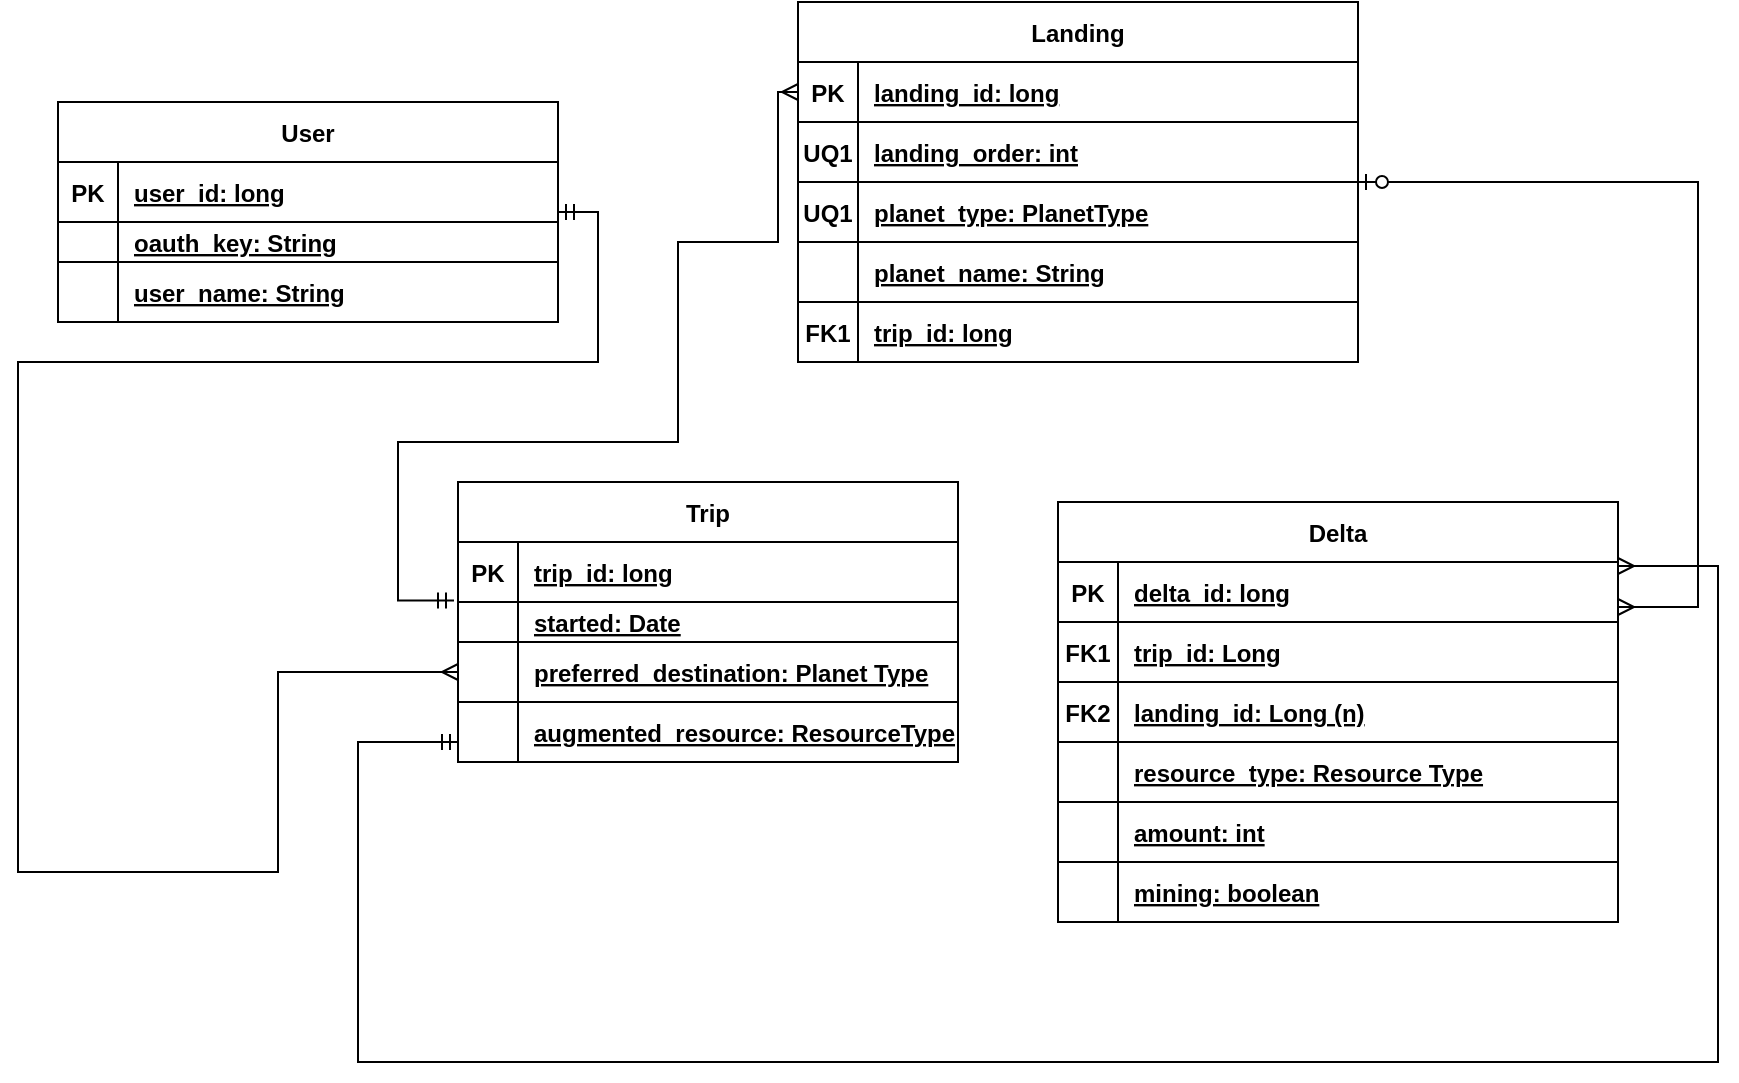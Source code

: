 <mxfile version="14.6.13" type="device"><diagram id="R2lEEEUBdFMjLlhIrx00" name="Page-1"><mxGraphModel dx="1696" dy="967" grid="1" gridSize="10" guides="1" tooltips="1" connect="1" arrows="1" fold="1" page="1" pageScale="1" pageWidth="850" pageHeight="1100" math="0" shadow="0" extFonts="Permanent Marker^https://fonts.googleapis.com/css?family=Permanent+Marker"><root><mxCell id="0"/><mxCell id="1" parent="0"/><mxCell id="A90p4dcA6bBWUjhJcYbO-23" value="Trip" style="shape=table;startSize=30;container=1;collapsible=1;childLayout=tableLayout;fixedRows=1;rowLines=0;fontStyle=1;align=center;resizeLast=1;" parent="1" vertex="1"><mxGeometry x="250" y="360" width="250" height="140" as="geometry"/></mxCell><mxCell id="A90p4dcA6bBWUjhJcYbO-24" value="" style="shape=partialRectangle;collapsible=0;dropTarget=0;pointerEvents=0;fillColor=none;points=[[0,0.5],[1,0.5]];portConstraint=eastwest;top=0;left=0;right=0;bottom=1;" parent="A90p4dcA6bBWUjhJcYbO-23" vertex="1"><mxGeometry y="30" width="250" height="30" as="geometry"/></mxCell><mxCell id="A90p4dcA6bBWUjhJcYbO-25" value="PK" style="shape=partialRectangle;overflow=hidden;connectable=0;fillColor=none;top=0;left=0;bottom=0;right=0;fontStyle=1;" parent="A90p4dcA6bBWUjhJcYbO-24" vertex="1"><mxGeometry width="30" height="30" as="geometry"/></mxCell><mxCell id="A90p4dcA6bBWUjhJcYbO-26" value="trip_id: long" style="shape=partialRectangle;overflow=hidden;connectable=0;fillColor=none;top=0;left=0;bottom=0;right=0;align=left;spacingLeft=6;fontStyle=5;" parent="A90p4dcA6bBWUjhJcYbO-24" vertex="1"><mxGeometry x="30" width="220" height="30" as="geometry"/></mxCell><mxCell id="A90p4dcA6bBWUjhJcYbO-39" value="" style="shape=partialRectangle;collapsible=0;dropTarget=0;pointerEvents=0;fillColor=none;points=[[0,0.5],[1,0.5]];portConstraint=eastwest;top=0;left=0;right=0;bottom=1;" parent="A90p4dcA6bBWUjhJcYbO-23" vertex="1"><mxGeometry y="60" width="250" height="20" as="geometry"/></mxCell><mxCell id="A90p4dcA6bBWUjhJcYbO-40" value="" style="shape=partialRectangle;overflow=hidden;connectable=0;fillColor=none;top=0;left=0;bottom=0;right=0;fontStyle=1;" parent="A90p4dcA6bBWUjhJcYbO-39" vertex="1"><mxGeometry width="30" height="20" as="geometry"/></mxCell><mxCell id="A90p4dcA6bBWUjhJcYbO-41" value="started: Date" style="shape=partialRectangle;overflow=hidden;connectable=0;fillColor=none;top=0;left=0;bottom=0;right=0;align=left;spacingLeft=6;fontStyle=5;" parent="A90p4dcA6bBWUjhJcYbO-39" vertex="1"><mxGeometry x="30" width="220" height="20" as="geometry"/></mxCell><mxCell id="A90p4dcA6bBWUjhJcYbO-207" value="" style="shape=partialRectangle;collapsible=0;dropTarget=0;pointerEvents=0;fillColor=none;points=[[0,0.5],[1,0.5]];portConstraint=eastwest;top=0;left=0;right=0;bottom=1;" parent="A90p4dcA6bBWUjhJcYbO-23" vertex="1"><mxGeometry y="80" width="250" height="30" as="geometry"/></mxCell><mxCell id="A90p4dcA6bBWUjhJcYbO-208" value="" style="shape=partialRectangle;overflow=hidden;connectable=0;fillColor=none;top=0;left=0;bottom=0;right=0;fontStyle=1;" parent="A90p4dcA6bBWUjhJcYbO-207" vertex="1"><mxGeometry width="30" height="30" as="geometry"/></mxCell><mxCell id="A90p4dcA6bBWUjhJcYbO-209" value="preferred_destination: Planet Type" style="shape=partialRectangle;overflow=hidden;connectable=0;fillColor=none;top=0;left=0;bottom=0;right=0;align=left;spacingLeft=6;fontStyle=5;" parent="A90p4dcA6bBWUjhJcYbO-207" vertex="1"><mxGeometry x="30" width="220" height="30" as="geometry"/></mxCell><mxCell id="A90p4dcA6bBWUjhJcYbO-104" value="" style="shape=partialRectangle;collapsible=0;dropTarget=0;pointerEvents=0;fillColor=none;points=[[0,0.5],[1,0.5]];portConstraint=eastwest;top=0;left=0;right=0;bottom=1;" parent="A90p4dcA6bBWUjhJcYbO-23" vertex="1"><mxGeometry y="110" width="250" height="30" as="geometry"/></mxCell><mxCell id="A90p4dcA6bBWUjhJcYbO-105" value="" style="shape=partialRectangle;overflow=hidden;connectable=0;fillColor=none;top=0;left=0;bottom=0;right=0;fontStyle=1;" parent="A90p4dcA6bBWUjhJcYbO-104" vertex="1"><mxGeometry width="30" height="30" as="geometry"/></mxCell><mxCell id="A90p4dcA6bBWUjhJcYbO-106" value="augmented_resource: ResourceType" style="shape=partialRectangle;overflow=hidden;connectable=0;fillColor=none;top=0;left=0;bottom=0;right=0;align=left;spacingLeft=6;fontStyle=5;" parent="A90p4dcA6bBWUjhJcYbO-104" vertex="1"><mxGeometry x="30" width="220" height="30" as="geometry"/></mxCell><mxCell id="A90p4dcA6bBWUjhJcYbO-79" value="Delta" style="shape=table;startSize=30;container=1;collapsible=1;childLayout=tableLayout;fixedRows=1;rowLines=0;fontStyle=1;align=center;resizeLast=1;" parent="1" vertex="1"><mxGeometry x="550" y="370" width="280" height="210" as="geometry"/></mxCell><mxCell id="A90p4dcA6bBWUjhJcYbO-80" value="" style="shape=partialRectangle;collapsible=0;dropTarget=0;pointerEvents=0;fillColor=none;points=[[0,0.5],[1,0.5]];portConstraint=eastwest;top=0;left=0;right=0;bottom=1;" parent="A90p4dcA6bBWUjhJcYbO-79" vertex="1"><mxGeometry y="30" width="280" height="30" as="geometry"/></mxCell><mxCell id="A90p4dcA6bBWUjhJcYbO-81" value="PK" style="shape=partialRectangle;overflow=hidden;connectable=0;fillColor=none;top=0;left=0;bottom=0;right=0;fontStyle=1;" parent="A90p4dcA6bBWUjhJcYbO-80" vertex="1"><mxGeometry width="30" height="30" as="geometry"/></mxCell><mxCell id="A90p4dcA6bBWUjhJcYbO-82" value="delta_id: long" style="shape=partialRectangle;overflow=hidden;connectable=0;fillColor=none;top=0;left=0;bottom=0;right=0;align=left;spacingLeft=6;fontStyle=5;" parent="A90p4dcA6bBWUjhJcYbO-80" vertex="1"><mxGeometry x="30" width="250" height="30" as="geometry"/></mxCell><mxCell id="A90p4dcA6bBWUjhJcYbO-83" value="" style="shape=partialRectangle;collapsible=0;dropTarget=0;pointerEvents=0;fillColor=none;points=[[0,0.5],[1,0.5]];portConstraint=eastwest;top=0;left=0;right=0;bottom=1;" parent="A90p4dcA6bBWUjhJcYbO-79" vertex="1"><mxGeometry y="60" width="280" height="30" as="geometry"/></mxCell><mxCell id="A90p4dcA6bBWUjhJcYbO-84" value="FK1" style="shape=partialRectangle;overflow=hidden;connectable=0;fillColor=none;top=0;left=0;bottom=0;right=0;fontStyle=1;" parent="A90p4dcA6bBWUjhJcYbO-83" vertex="1"><mxGeometry width="30" height="30" as="geometry"/></mxCell><mxCell id="A90p4dcA6bBWUjhJcYbO-85" value="trip_id: Long" style="shape=partialRectangle;overflow=hidden;connectable=0;fillColor=none;top=0;left=0;bottom=0;right=0;align=left;spacingLeft=6;fontStyle=5;" parent="A90p4dcA6bBWUjhJcYbO-83" vertex="1"><mxGeometry x="30" width="250" height="30" as="geometry"/></mxCell><mxCell id="A90p4dcA6bBWUjhJcYbO-86" value="" style="shape=partialRectangle;collapsible=0;dropTarget=0;pointerEvents=0;fillColor=none;points=[[0,0.5],[1,0.5]];portConstraint=eastwest;top=0;left=0;right=0;bottom=1;" parent="A90p4dcA6bBWUjhJcYbO-79" vertex="1"><mxGeometry y="90" width="280" height="30" as="geometry"/></mxCell><mxCell id="A90p4dcA6bBWUjhJcYbO-87" value="" style="shape=partialRectangle;overflow=hidden;connectable=0;fillColor=none;top=0;left=0;bottom=0;right=0;fontStyle=1;" parent="A90p4dcA6bBWUjhJcYbO-86" vertex="1"><mxGeometry width="30" height="30" as="geometry"/></mxCell><mxCell id="A90p4dcA6bBWUjhJcYbO-88" value="landing_id: Long (n)" style="shape=partialRectangle;overflow=hidden;connectable=0;fillColor=none;top=0;left=0;bottom=0;right=0;align=left;spacingLeft=6;fontStyle=5;" parent="A90p4dcA6bBWUjhJcYbO-86" vertex="1"><mxGeometry x="30" width="250" height="30" as="geometry"/></mxCell><mxCell id="A90p4dcA6bBWUjhJcYbO-95" value="" style="shape=partialRectangle;collapsible=0;dropTarget=0;pointerEvents=0;fillColor=none;points=[[0,0.5],[1,0.5]];portConstraint=eastwest;top=0;left=0;right=0;bottom=1;" parent="A90p4dcA6bBWUjhJcYbO-79" vertex="1"><mxGeometry y="120" width="280" height="30" as="geometry"/></mxCell><mxCell id="A90p4dcA6bBWUjhJcYbO-96" value="" style="shape=partialRectangle;overflow=hidden;connectable=0;fillColor=none;top=0;left=0;bottom=0;right=0;fontStyle=1;" parent="A90p4dcA6bBWUjhJcYbO-95" vertex="1"><mxGeometry width="30" height="30" as="geometry"/></mxCell><mxCell id="A90p4dcA6bBWUjhJcYbO-97" value="resource_type: Resource Type" style="shape=partialRectangle;overflow=hidden;connectable=0;fillColor=none;top=0;left=0;bottom=0;right=0;align=left;spacingLeft=6;fontStyle=5;" parent="A90p4dcA6bBWUjhJcYbO-95" vertex="1"><mxGeometry x="30" width="250" height="30" as="geometry"/></mxCell><mxCell id="A90p4dcA6bBWUjhJcYbO-110" value="" style="shape=partialRectangle;collapsible=0;dropTarget=0;pointerEvents=0;fillColor=none;points=[[0,0.5],[1,0.5]];portConstraint=eastwest;top=0;left=0;right=0;bottom=1;" parent="A90p4dcA6bBWUjhJcYbO-79" vertex="1"><mxGeometry y="150" width="280" height="30" as="geometry"/></mxCell><mxCell id="A90p4dcA6bBWUjhJcYbO-111" value="" style="shape=partialRectangle;overflow=hidden;connectable=0;fillColor=none;top=0;left=0;bottom=0;right=0;fontStyle=1;" parent="A90p4dcA6bBWUjhJcYbO-110" vertex="1"><mxGeometry width="30" height="30" as="geometry"/></mxCell><mxCell id="A90p4dcA6bBWUjhJcYbO-112" value="amount: int" style="shape=partialRectangle;overflow=hidden;connectable=0;fillColor=none;top=0;left=0;bottom=0;right=0;align=left;spacingLeft=6;fontStyle=5;" parent="A90p4dcA6bBWUjhJcYbO-110" vertex="1"><mxGeometry x="30" width="250" height="30" as="geometry"/></mxCell><mxCell id="A90p4dcA6bBWUjhJcYbO-113" value="" style="shape=partialRectangle;collapsible=0;dropTarget=0;pointerEvents=0;fillColor=none;points=[[0,0.5],[1,0.5]];portConstraint=eastwest;top=0;left=0;right=0;bottom=1;" parent="A90p4dcA6bBWUjhJcYbO-79" vertex="1"><mxGeometry y="180" width="280" height="30" as="geometry"/></mxCell><mxCell id="A90p4dcA6bBWUjhJcYbO-114" value="" style="shape=partialRectangle;overflow=hidden;connectable=0;fillColor=none;top=0;left=0;bottom=0;right=0;fontStyle=1;" parent="A90p4dcA6bBWUjhJcYbO-113" vertex="1"><mxGeometry width="30" height="30" as="geometry"/></mxCell><mxCell id="A90p4dcA6bBWUjhJcYbO-115" value="mining: boolean" style="shape=partialRectangle;overflow=hidden;connectable=0;fillColor=none;top=0;left=0;bottom=0;right=0;align=left;spacingLeft=6;fontStyle=5;" parent="A90p4dcA6bBWUjhJcYbO-113" vertex="1"><mxGeometry x="30" width="250" height="30" as="geometry"/></mxCell><mxCell id="A90p4dcA6bBWUjhJcYbO-124" value="" style="edgeStyle=orthogonalEdgeStyle;endArrow=ERmandOne;startArrow=ERmany;endFill=0;startFill=0;rounded=0;elbow=vertical;exitX=0;exitY=0.25;exitDx=0;exitDy=0;entryX=-0.008;entryY=-0.035;entryDx=0;entryDy=0;entryPerimeter=0;" parent="1" source="2U25d8eRFHHF7-_0ozaY-12" target="A90p4dcA6bBWUjhJcYbO-39" edge="1"><mxGeometry width="100" height="100" relative="1" as="geometry"><mxPoint x="701" y="180.99" as="sourcePoint"/><mxPoint x="180" y="420" as="targetPoint"/><Array as="points"><mxPoint x="410" y="165"/><mxPoint x="410" y="240"/><mxPoint x="360" y="240"/><mxPoint x="360" y="340"/><mxPoint x="220" y="340"/><mxPoint x="220" y="419"/></Array></mxGeometry></mxCell><mxCell id="A90p4dcA6bBWUjhJcYbO-125" value="" style="edgeStyle=orthogonalEdgeStyle;endArrow=ERmandOne;startArrow=ERmany;endFill=0;startFill=0;rounded=0;elbow=vertical;exitX=0;exitY=0.5;exitDx=0;exitDy=0;entryX=1;entryY=0.5;entryDx=0;entryDy=0;" parent="1" source="A90p4dcA6bBWUjhJcYbO-207" target="2U25d8eRFHHF7-_0ozaY-32" edge="1"><mxGeometry width="100" height="100" relative="1" as="geometry"><mxPoint x="860" y="390" as="sourcePoint"/><mxPoint x="320" y="140" as="targetPoint"/><Array as="points"><mxPoint x="160" y="455"/><mxPoint x="160" y="555"/><mxPoint x="30" y="555"/><mxPoint x="30" y="300"/><mxPoint x="320" y="300"/><mxPoint x="320" y="225"/></Array></mxGeometry></mxCell><mxCell id="A90p4dcA6bBWUjhJcYbO-126" value="" style="edgeStyle=orthogonalEdgeStyle;endArrow=ERzeroToOne;startArrow=ERmany;endFill=1;startFill=0;rounded=0;elbow=vertical;exitX=1;exitY=0.25;exitDx=0;exitDy=0;entryX=1;entryY=0;entryDx=0;entryDy=0;entryPerimeter=0;" parent="1" source="A90p4dcA6bBWUjhJcYbO-79" edge="1"><mxGeometry width="100" height="100" relative="1" as="geometry"><mxPoint x="840" y="425" as="sourcePoint"/><mxPoint x="700" y="210" as="targetPoint"/><Array as="points"><mxPoint x="870" y="423"/><mxPoint x="870" y="210"/></Array></mxGeometry></mxCell><mxCell id="2U25d8eRFHHF7-_0ozaY-12" value="Landing" style="shape=table;startSize=30;container=1;collapsible=1;childLayout=tableLayout;fixedRows=1;rowLines=0;fontStyle=1;align=center;resizeLast=1;" vertex="1" parent="1"><mxGeometry x="420" y="120" width="280" height="180" as="geometry"/></mxCell><mxCell id="2U25d8eRFHHF7-_0ozaY-13" value="" style="shape=partialRectangle;collapsible=0;dropTarget=0;pointerEvents=0;fillColor=none;points=[[0,0.5],[1,0.5]];portConstraint=eastwest;top=0;left=0;right=0;bottom=1;" vertex="1" parent="2U25d8eRFHHF7-_0ozaY-12"><mxGeometry y="30" width="280" height="30" as="geometry"/></mxCell><mxCell id="2U25d8eRFHHF7-_0ozaY-14" value="PK" style="shape=partialRectangle;overflow=hidden;connectable=0;fillColor=none;top=0;left=0;bottom=0;right=0;fontStyle=1;" vertex="1" parent="2U25d8eRFHHF7-_0ozaY-13"><mxGeometry width="30" height="30" as="geometry"/></mxCell><mxCell id="2U25d8eRFHHF7-_0ozaY-15" value="landing_id: long" style="shape=partialRectangle;overflow=hidden;connectable=0;fillColor=none;top=0;left=0;bottom=0;right=0;align=left;spacingLeft=6;fontStyle=5;" vertex="1" parent="2U25d8eRFHHF7-_0ozaY-13"><mxGeometry x="30" width="250" height="30" as="geometry"/></mxCell><mxCell id="2U25d8eRFHHF7-_0ozaY-16" value="" style="shape=partialRectangle;collapsible=0;dropTarget=0;pointerEvents=0;fillColor=none;points=[[0,0.5],[1,0.5]];portConstraint=eastwest;top=0;left=0;right=0;bottom=1;" vertex="1" parent="2U25d8eRFHHF7-_0ozaY-12"><mxGeometry y="60" width="280" height="30" as="geometry"/></mxCell><mxCell id="2U25d8eRFHHF7-_0ozaY-17" value="" style="shape=partialRectangle;overflow=hidden;connectable=0;fillColor=none;top=0;left=0;bottom=0;right=0;fontStyle=1;" vertex="1" parent="2U25d8eRFHHF7-_0ozaY-16"><mxGeometry width="30" height="30" as="geometry"/></mxCell><mxCell id="2U25d8eRFHHF7-_0ozaY-18" value="landing_order: int" style="shape=partialRectangle;overflow=hidden;connectable=0;fillColor=none;top=0;left=0;bottom=0;right=0;align=left;spacingLeft=6;fontStyle=5;" vertex="1" parent="2U25d8eRFHHF7-_0ozaY-16"><mxGeometry x="30" width="250" height="30" as="geometry"/></mxCell><mxCell id="2U25d8eRFHHF7-_0ozaY-19" value="" style="shape=partialRectangle;collapsible=0;dropTarget=0;pointerEvents=0;fillColor=none;points=[[0,0.5],[1,0.5]];portConstraint=eastwest;top=0;left=0;right=0;bottom=1;" vertex="1" parent="2U25d8eRFHHF7-_0ozaY-12"><mxGeometry y="90" width="280" height="30" as="geometry"/></mxCell><mxCell id="2U25d8eRFHHF7-_0ozaY-20" value="" style="shape=partialRectangle;overflow=hidden;connectable=0;fillColor=none;top=0;left=0;bottom=0;right=0;fontStyle=1;" vertex="1" parent="2U25d8eRFHHF7-_0ozaY-19"><mxGeometry width="30" height="30" as="geometry"/></mxCell><mxCell id="2U25d8eRFHHF7-_0ozaY-21" value="planet_type: PlanetType" style="shape=partialRectangle;overflow=hidden;connectable=0;fillColor=none;top=0;left=0;bottom=0;right=0;align=left;spacingLeft=6;fontStyle=5;" vertex="1" parent="2U25d8eRFHHF7-_0ozaY-19"><mxGeometry x="30" width="250" height="30" as="geometry"/></mxCell><mxCell id="2U25d8eRFHHF7-_0ozaY-22" value="" style="shape=partialRectangle;collapsible=0;dropTarget=0;pointerEvents=0;fillColor=none;points=[[0,0.5],[1,0.5]];portConstraint=eastwest;top=0;left=0;right=0;bottom=1;" vertex="1" parent="2U25d8eRFHHF7-_0ozaY-12"><mxGeometry y="120" width="280" height="30" as="geometry"/></mxCell><mxCell id="2U25d8eRFHHF7-_0ozaY-23" value="" style="shape=partialRectangle;overflow=hidden;connectable=0;fillColor=none;top=0;left=0;bottom=0;right=0;fontStyle=1;" vertex="1" parent="2U25d8eRFHHF7-_0ozaY-22"><mxGeometry width="30" height="30" as="geometry"/></mxCell><mxCell id="2U25d8eRFHHF7-_0ozaY-24" value="planet_name: String" style="shape=partialRectangle;overflow=hidden;connectable=0;fillColor=none;top=0;left=0;bottom=0;right=0;align=left;spacingLeft=6;fontStyle=5;" vertex="1" parent="2U25d8eRFHHF7-_0ozaY-22"><mxGeometry x="30" width="250" height="30" as="geometry"/></mxCell><mxCell id="2U25d8eRFHHF7-_0ozaY-25" value="" style="shape=partialRectangle;collapsible=0;dropTarget=0;pointerEvents=0;fillColor=none;points=[[0,0.5],[1,0.5]];portConstraint=eastwest;top=0;left=0;right=0;bottom=1;" vertex="1" parent="2U25d8eRFHHF7-_0ozaY-12"><mxGeometry y="150" width="280" height="30" as="geometry"/></mxCell><mxCell id="2U25d8eRFHHF7-_0ozaY-26" value="" style="shape=partialRectangle;overflow=hidden;connectable=0;fillColor=none;top=0;left=0;bottom=0;right=0;fontStyle=1;" vertex="1" parent="2U25d8eRFHHF7-_0ozaY-25"><mxGeometry width="30" height="30" as="geometry"/></mxCell><mxCell id="2U25d8eRFHHF7-_0ozaY-27" value="trip_id: long" style="shape=partialRectangle;overflow=hidden;connectable=0;fillColor=none;top=0;left=0;bottom=0;right=0;align=left;spacingLeft=6;fontStyle=5;" vertex="1" parent="2U25d8eRFHHF7-_0ozaY-25"><mxGeometry x="30" width="250" height="30" as="geometry"/></mxCell><mxCell id="2U25d8eRFHHF7-_0ozaY-31" value="FK1" style="shape=partialRectangle;overflow=hidden;connectable=0;fillColor=none;top=0;left=0;bottom=0;right=0;fontStyle=1;" vertex="1" parent="1"><mxGeometry x="420" y="270" width="30" height="30" as="geometry"/></mxCell><mxCell id="2U25d8eRFHHF7-_0ozaY-32" value="User" style="shape=table;startSize=30;container=1;collapsible=1;childLayout=tableLayout;fixedRows=1;rowLines=0;fontStyle=1;align=center;resizeLast=1;" vertex="1" parent="1"><mxGeometry x="50" y="170" width="250" height="110" as="geometry"/></mxCell><mxCell id="2U25d8eRFHHF7-_0ozaY-33" value="" style="shape=partialRectangle;collapsible=0;dropTarget=0;pointerEvents=0;fillColor=none;points=[[0,0.5],[1,0.5]];portConstraint=eastwest;top=0;left=0;right=0;bottom=1;" vertex="1" parent="2U25d8eRFHHF7-_0ozaY-32"><mxGeometry y="30" width="250" height="30" as="geometry"/></mxCell><mxCell id="2U25d8eRFHHF7-_0ozaY-34" value="PK" style="shape=partialRectangle;overflow=hidden;connectable=0;fillColor=none;top=0;left=0;bottom=0;right=0;fontStyle=1;" vertex="1" parent="2U25d8eRFHHF7-_0ozaY-33"><mxGeometry width="30" height="30" as="geometry"/></mxCell><mxCell id="2U25d8eRFHHF7-_0ozaY-35" value="user_id: long" style="shape=partialRectangle;overflow=hidden;connectable=0;fillColor=none;top=0;left=0;bottom=0;right=0;align=left;spacingLeft=6;fontStyle=5;" vertex="1" parent="2U25d8eRFHHF7-_0ozaY-33"><mxGeometry x="30" width="220" height="30" as="geometry"/></mxCell><mxCell id="2U25d8eRFHHF7-_0ozaY-36" value="" style="shape=partialRectangle;collapsible=0;dropTarget=0;pointerEvents=0;fillColor=none;points=[[0,0.5],[1,0.5]];portConstraint=eastwest;top=0;left=0;right=0;bottom=1;" vertex="1" parent="2U25d8eRFHHF7-_0ozaY-32"><mxGeometry y="60" width="250" height="20" as="geometry"/></mxCell><mxCell id="2U25d8eRFHHF7-_0ozaY-37" value="" style="shape=partialRectangle;overflow=hidden;connectable=0;fillColor=none;top=0;left=0;bottom=0;right=0;fontStyle=1;" vertex="1" parent="2U25d8eRFHHF7-_0ozaY-36"><mxGeometry width="30" height="20" as="geometry"/></mxCell><mxCell id="2U25d8eRFHHF7-_0ozaY-38" value="oauth_key: String" style="shape=partialRectangle;overflow=hidden;connectable=0;fillColor=none;top=0;left=0;bottom=0;right=0;align=left;spacingLeft=6;fontStyle=5;" vertex="1" parent="2U25d8eRFHHF7-_0ozaY-36"><mxGeometry x="30" width="220" height="20" as="geometry"/></mxCell><mxCell id="2U25d8eRFHHF7-_0ozaY-39" value="" style="shape=partialRectangle;collapsible=0;dropTarget=0;pointerEvents=0;fillColor=none;points=[[0,0.5],[1,0.5]];portConstraint=eastwest;top=0;left=0;right=0;bottom=1;" vertex="1" parent="2U25d8eRFHHF7-_0ozaY-32"><mxGeometry y="80" width="250" height="30" as="geometry"/></mxCell><mxCell id="2U25d8eRFHHF7-_0ozaY-40" value="" style="shape=partialRectangle;overflow=hidden;connectable=0;fillColor=none;top=0;left=0;bottom=0;right=0;fontStyle=1;" vertex="1" parent="2U25d8eRFHHF7-_0ozaY-39"><mxGeometry width="30" height="30" as="geometry"/></mxCell><mxCell id="2U25d8eRFHHF7-_0ozaY-41" value="user_name: String" style="shape=partialRectangle;overflow=hidden;connectable=0;fillColor=none;top=0;left=0;bottom=0;right=0;align=left;spacingLeft=6;fontStyle=5;" vertex="1" parent="2U25d8eRFHHF7-_0ozaY-39"><mxGeometry x="30" width="220" height="30" as="geometry"/></mxCell><mxCell id="2U25d8eRFHHF7-_0ozaY-54" value="FK2" style="shape=partialRectangle;overflow=hidden;connectable=0;fillColor=none;top=0;left=0;bottom=0;right=0;fontStyle=1;" vertex="1" parent="1"><mxGeometry x="550" y="460" width="30" height="30" as="geometry"/></mxCell><mxCell id="2U25d8eRFHHF7-_0ozaY-55" value="" style="edgeStyle=orthogonalEdgeStyle;endArrow=ERmandOne;startArrow=ERmany;endFill=0;startFill=0;rounded=0;elbow=vertical;" edge="1" parent="1"><mxGeometry width="100" height="100" relative="1" as="geometry"><mxPoint x="830" y="402" as="sourcePoint"/><mxPoint x="250" y="490" as="targetPoint"/><Array as="points"><mxPoint x="880" y="403"/><mxPoint x="880" y="650"/><mxPoint x="200" y="650"/><mxPoint x="200" y="490"/><mxPoint x="550" y="490"/></Array></mxGeometry></mxCell><mxCell id="2U25d8eRFHHF7-_0ozaY-56" value="UQ1" style="shape=partialRectangle;overflow=hidden;connectable=0;fillColor=none;top=0;left=0;bottom=0;right=0;fontStyle=1;" vertex="1" parent="1"><mxGeometry x="420" y="210" width="30" height="30" as="geometry"/></mxCell><mxCell id="2U25d8eRFHHF7-_0ozaY-57" value="UQ1" style="shape=partialRectangle;overflow=hidden;connectable=0;fillColor=none;top=0;left=0;bottom=0;right=0;fontStyle=1;" vertex="1" parent="1"><mxGeometry x="420" y="180" width="30" height="30" as="geometry"/></mxCell></root></mxGraphModel></diagram></mxfile>